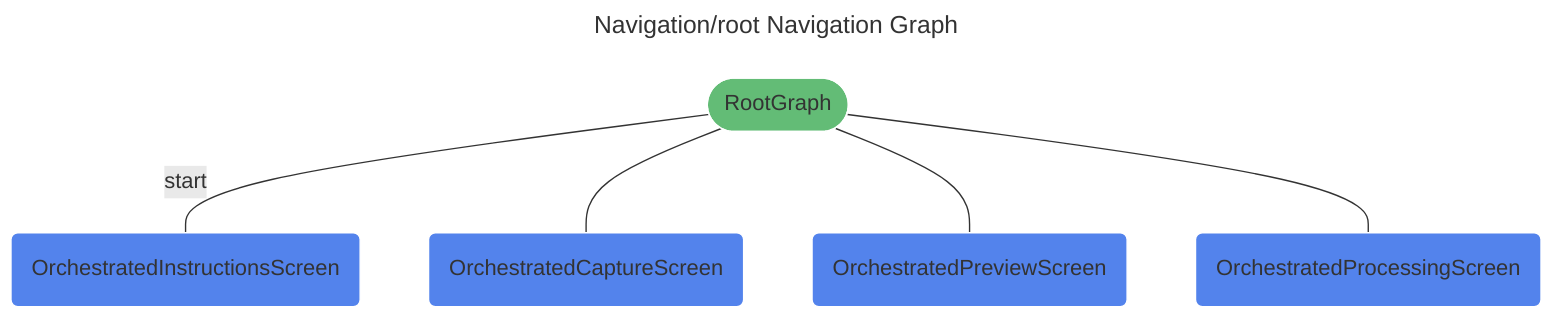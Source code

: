 ---
title: Navigation/root Navigation Graph
---
%%{init: {'theme':'base', 'themeVariables': { 'primaryTextColor': '#fff' }}%%
graph TD
navigation/root(["RootGraph"]) -- "start" --- navigation/orchestrated_instructions_screen("OrchestratedInstructionsScreen")
navigation/root(["RootGraph"]) --- navigation/orchestrated_capture_screen("OrchestratedCaptureScreen")
navigation/root(["RootGraph"]) --- navigation/orchestrated_preview_screen("OrchestratedPreviewScreen")
navigation/root(["RootGraph"]) --- navigation/orchestrated_processing_screen("OrchestratedProcessingScreen")


classDef destination fill:#5383EC,stroke:#ffffff;
class navigation/orchestrated_capture_screen,navigation/orchestrated_instructions_screen,navigation/orchestrated_preview_screen,navigation/orchestrated_processing_screen destination;
classDef navgraph fill:#63BC76,stroke:#ffffff;
class navigation/root navgraph;